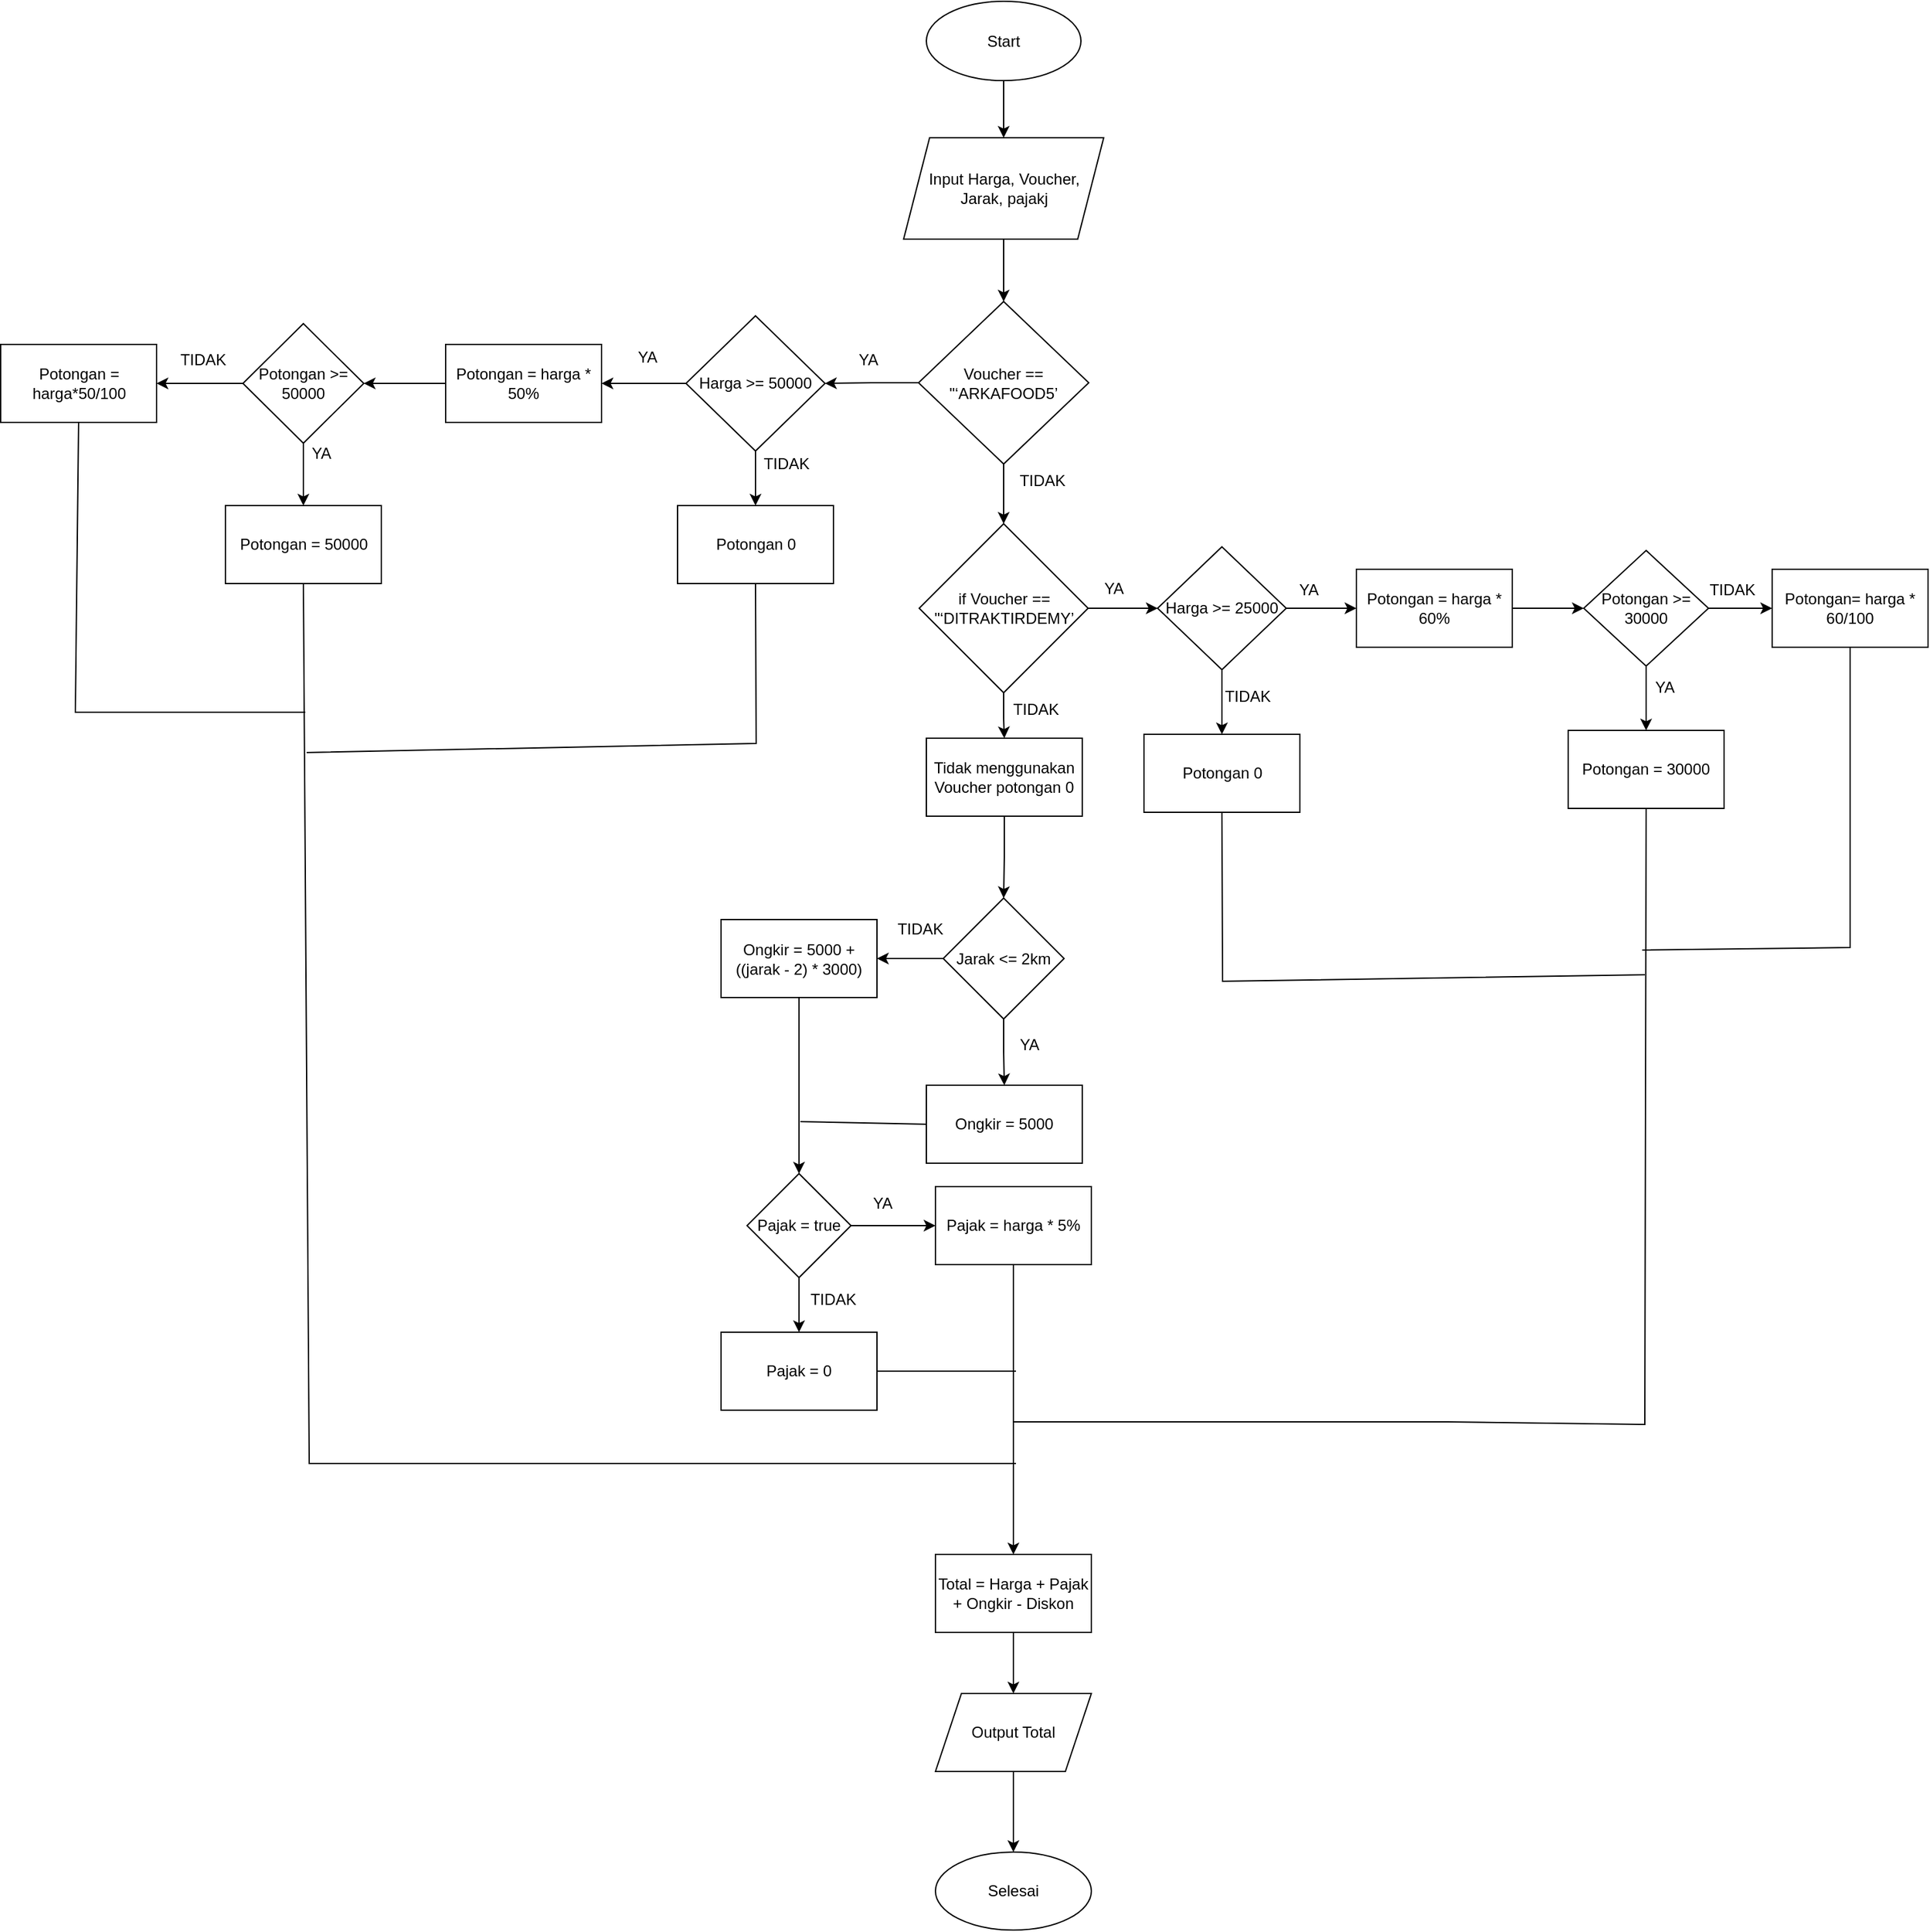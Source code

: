<mxfile version="20.6.0" type="device"><diagram id="tLbfU8F30XxoTOqCmxNG" name="Page-1"><mxGraphModel dx="2462" dy="1041" grid="0" gridSize="10" guides="1" tooltips="1" connect="1" arrows="1" fold="1" page="1" pageScale="1" pageWidth="850" pageHeight="1100" background="#ffffff" math="0" shadow="0"><root><mxCell id="0"/><mxCell id="1" parent="0"/><mxCell id="20jrtzJvjbHTmHwowpaC-3" style="edgeStyle=orthogonalEdgeStyle;rounded=0;orthogonalLoop=1;jettySize=auto;html=1;exitX=0.5;exitY=1;exitDx=0;exitDy=0;entryX=0.5;entryY=0;entryDx=0;entryDy=0;" edge="1" parent="1" source="20jrtzJvjbHTmHwowpaC-1" target="20jrtzJvjbHTmHwowpaC-2"><mxGeometry relative="1" as="geometry"/></mxCell><mxCell id="20jrtzJvjbHTmHwowpaC-1" value="Start" style="ellipse;whiteSpace=wrap;html=1;" vertex="1" parent="1"><mxGeometry x="349" y="18" width="119" height="61" as="geometry"/></mxCell><mxCell id="20jrtzJvjbHTmHwowpaC-5" style="edgeStyle=orthogonalEdgeStyle;rounded=0;orthogonalLoop=1;jettySize=auto;html=1;exitX=0.5;exitY=1;exitDx=0;exitDy=0;" edge="1" parent="1" source="20jrtzJvjbHTmHwowpaC-2" target="20jrtzJvjbHTmHwowpaC-4"><mxGeometry relative="1" as="geometry"/></mxCell><mxCell id="20jrtzJvjbHTmHwowpaC-2" value="Input Harga, Voucher, Jarak, pajakj" style="shape=parallelogram;perimeter=parallelogramPerimeter;whiteSpace=wrap;html=1;fixedSize=1;" vertex="1" parent="1"><mxGeometry x="331.5" y="123" width="154" height="78" as="geometry"/></mxCell><mxCell id="20jrtzJvjbHTmHwowpaC-7" style="edgeStyle=orthogonalEdgeStyle;rounded=0;orthogonalLoop=1;jettySize=auto;html=1;exitX=0.5;exitY=1;exitDx=0;exitDy=0;entryX=0.5;entryY=0;entryDx=0;entryDy=0;" edge="1" parent="1" source="20jrtzJvjbHTmHwowpaC-4" target="20jrtzJvjbHTmHwowpaC-6"><mxGeometry relative="1" as="geometry"/></mxCell><mxCell id="20jrtzJvjbHTmHwowpaC-9" style="edgeStyle=orthogonalEdgeStyle;rounded=0;orthogonalLoop=1;jettySize=auto;html=1;exitX=0;exitY=0.5;exitDx=0;exitDy=0;entryX=1;entryY=0.5;entryDx=0;entryDy=0;" edge="1" parent="1" source="20jrtzJvjbHTmHwowpaC-4" target="20jrtzJvjbHTmHwowpaC-10"><mxGeometry relative="1" as="geometry"><mxPoint x="251" y="312" as="targetPoint"/></mxGeometry></mxCell><mxCell id="20jrtzJvjbHTmHwowpaC-4" value="Voucher == &quot;‘ARKAFOOD5’" style="rhombus;whiteSpace=wrap;html=1;" vertex="1" parent="1"><mxGeometry x="343" y="249" width="131" height="125" as="geometry"/></mxCell><mxCell id="20jrtzJvjbHTmHwowpaC-21" value="" style="edgeStyle=orthogonalEdgeStyle;rounded=0;orthogonalLoop=1;jettySize=auto;html=1;" edge="1" parent="1" source="20jrtzJvjbHTmHwowpaC-6" target="20jrtzJvjbHTmHwowpaC-20"><mxGeometry relative="1" as="geometry"/></mxCell><mxCell id="20jrtzJvjbHTmHwowpaC-32" value="" style="edgeStyle=orthogonalEdgeStyle;rounded=0;orthogonalLoop=1;jettySize=auto;html=1;" edge="1" parent="1" source="20jrtzJvjbHTmHwowpaC-6" target="20jrtzJvjbHTmHwowpaC-31"><mxGeometry relative="1" as="geometry"/></mxCell><mxCell id="20jrtzJvjbHTmHwowpaC-6" value="if Voucher == &quot;‘DITRAKTIRDEMY’" style="rhombus;whiteSpace=wrap;html=1;" vertex="1" parent="1"><mxGeometry x="343.5" y="420" width="130" height="130" as="geometry"/></mxCell><mxCell id="20jrtzJvjbHTmHwowpaC-8" value="TIDAK" style="text;html=1;align=center;verticalAlign=middle;resizable=0;points=[];autosize=1;strokeColor=none;fillColor=none;" vertex="1" parent="1"><mxGeometry x="411" y="374" width="53" height="26" as="geometry"/></mxCell><mxCell id="20jrtzJvjbHTmHwowpaC-13" style="edgeStyle=orthogonalEdgeStyle;rounded=0;orthogonalLoop=1;jettySize=auto;html=1;exitX=0;exitY=0.5;exitDx=0;exitDy=0;entryX=1;entryY=0.5;entryDx=0;entryDy=0;" edge="1" parent="1" source="20jrtzJvjbHTmHwowpaC-10" target="20jrtzJvjbHTmHwowpaC-12"><mxGeometry relative="1" as="geometry"/></mxCell><mxCell id="20jrtzJvjbHTmHwowpaC-16" style="edgeStyle=orthogonalEdgeStyle;rounded=0;orthogonalLoop=1;jettySize=auto;html=1;exitX=0.5;exitY=1;exitDx=0;exitDy=0;entryX=0.5;entryY=0;entryDx=0;entryDy=0;" edge="1" parent="1" source="20jrtzJvjbHTmHwowpaC-10" target="20jrtzJvjbHTmHwowpaC-15"><mxGeometry relative="1" as="geometry"/></mxCell><mxCell id="20jrtzJvjbHTmHwowpaC-10" value="Harga &amp;gt;= 50000" style="rhombus;whiteSpace=wrap;html=1;" vertex="1" parent="1"><mxGeometry x="164" y="260" width="107" height="104" as="geometry"/></mxCell><mxCell id="20jrtzJvjbHTmHwowpaC-11" value="YA" style="text;html=1;align=center;verticalAlign=middle;resizable=0;points=[];autosize=1;strokeColor=none;fillColor=none;" vertex="1" parent="1"><mxGeometry x="287" y="281" width="33" height="26" as="geometry"/></mxCell><mxCell id="20jrtzJvjbHTmHwowpaC-71" style="edgeStyle=orthogonalEdgeStyle;rounded=0;orthogonalLoop=1;jettySize=auto;html=1;exitX=0;exitY=0.5;exitDx=0;exitDy=0;" edge="1" parent="1" source="20jrtzJvjbHTmHwowpaC-12" target="20jrtzJvjbHTmHwowpaC-70"><mxGeometry relative="1" as="geometry"/></mxCell><mxCell id="20jrtzJvjbHTmHwowpaC-12" value="Potongan = harga * 50%" style="rounded=0;whiteSpace=wrap;html=1;" vertex="1" parent="1"><mxGeometry x="-21" y="282" width="120" height="60" as="geometry"/></mxCell><mxCell id="20jrtzJvjbHTmHwowpaC-14" value="YA" style="text;html=1;align=center;verticalAlign=middle;resizable=0;points=[];autosize=1;strokeColor=none;fillColor=none;" vertex="1" parent="1"><mxGeometry x="117" y="279" width="33" height="26" as="geometry"/></mxCell><mxCell id="20jrtzJvjbHTmHwowpaC-15" value="Potongan 0" style="rounded=0;whiteSpace=wrap;html=1;" vertex="1" parent="1"><mxGeometry x="157.5" y="406" width="120" height="60" as="geometry"/></mxCell><mxCell id="20jrtzJvjbHTmHwowpaC-17" style="edgeStyle=orthogonalEdgeStyle;rounded=0;orthogonalLoop=1;jettySize=auto;html=1;exitX=0.5;exitY=1;exitDx=0;exitDy=0;" edge="1" parent="1" source="20jrtzJvjbHTmHwowpaC-15" target="20jrtzJvjbHTmHwowpaC-15"><mxGeometry relative="1" as="geometry"/></mxCell><mxCell id="20jrtzJvjbHTmHwowpaC-18" value="TIDAK" style="text;html=1;align=center;verticalAlign=middle;resizable=0;points=[];autosize=1;strokeColor=none;fillColor=none;" vertex="1" parent="1"><mxGeometry x="214" y="361" width="53" height="26" as="geometry"/></mxCell><mxCell id="20jrtzJvjbHTmHwowpaC-23" value="" style="edgeStyle=orthogonalEdgeStyle;rounded=0;orthogonalLoop=1;jettySize=auto;html=1;" edge="1" parent="1" source="20jrtzJvjbHTmHwowpaC-20" target="20jrtzJvjbHTmHwowpaC-22"><mxGeometry relative="1" as="geometry"/></mxCell><mxCell id="20jrtzJvjbHTmHwowpaC-26" value="" style="edgeStyle=orthogonalEdgeStyle;rounded=0;orthogonalLoop=1;jettySize=auto;html=1;" edge="1" parent="1" source="20jrtzJvjbHTmHwowpaC-20" target="20jrtzJvjbHTmHwowpaC-25"><mxGeometry relative="1" as="geometry"/></mxCell><mxCell id="20jrtzJvjbHTmHwowpaC-20" value="Harga &amp;gt;= 25000" style="rhombus;whiteSpace=wrap;html=1;" vertex="1" parent="1"><mxGeometry x="527" y="437.75" width="99" height="94.5" as="geometry"/></mxCell><mxCell id="20jrtzJvjbHTmHwowpaC-82" style="edgeStyle=orthogonalEdgeStyle;rounded=0;orthogonalLoop=1;jettySize=auto;html=1;exitX=1;exitY=0.5;exitDx=0;exitDy=0;entryX=0;entryY=0.5;entryDx=0;entryDy=0;" edge="1" parent="1" source="20jrtzJvjbHTmHwowpaC-22" target="20jrtzJvjbHTmHwowpaC-81"><mxGeometry relative="1" as="geometry"/></mxCell><mxCell id="20jrtzJvjbHTmHwowpaC-22" value="Potongan = harga * 60%" style="whiteSpace=wrap;html=1;" vertex="1" parent="1"><mxGeometry x="680" y="455" width="120" height="60" as="geometry"/></mxCell><mxCell id="20jrtzJvjbHTmHwowpaC-25" value="Potongan 0" style="whiteSpace=wrap;html=1;" vertex="1" parent="1"><mxGeometry x="516.5" y="582" width="120" height="60" as="geometry"/></mxCell><mxCell id="20jrtzJvjbHTmHwowpaC-27" value="TIDAK" style="text;html=1;align=center;verticalAlign=middle;resizable=0;points=[];autosize=1;strokeColor=none;fillColor=none;" vertex="1" parent="1"><mxGeometry x="569" y="540" width="53" height="26" as="geometry"/></mxCell><mxCell id="20jrtzJvjbHTmHwowpaC-28" value="YA" style="text;html=1;align=center;verticalAlign=middle;resizable=0;points=[];autosize=1;strokeColor=none;fillColor=none;" vertex="1" parent="1"><mxGeometry x="626" y="458" width="33" height="26" as="geometry"/></mxCell><mxCell id="20jrtzJvjbHTmHwowpaC-29" value="YA" style="text;html=1;align=center;verticalAlign=middle;resizable=0;points=[];autosize=1;strokeColor=none;fillColor=none;" vertex="1" parent="1"><mxGeometry x="476" y="457" width="33" height="26" as="geometry"/></mxCell><mxCell id="20jrtzJvjbHTmHwowpaC-35" value="" style="edgeStyle=orthogonalEdgeStyle;rounded=0;orthogonalLoop=1;jettySize=auto;html=1;" edge="1" parent="1" source="20jrtzJvjbHTmHwowpaC-31" target="20jrtzJvjbHTmHwowpaC-34"><mxGeometry relative="1" as="geometry"/></mxCell><mxCell id="20jrtzJvjbHTmHwowpaC-31" value="Tidak menggunakan Voucher potongan 0" style="whiteSpace=wrap;html=1;" vertex="1" parent="1"><mxGeometry x="349" y="585" width="120" height="60" as="geometry"/></mxCell><mxCell id="20jrtzJvjbHTmHwowpaC-33" value="TIDAK" style="text;html=1;align=center;verticalAlign=middle;resizable=0;points=[];autosize=1;strokeColor=none;fillColor=none;" vertex="1" parent="1"><mxGeometry x="406" y="550" width="53" height="26" as="geometry"/></mxCell><mxCell id="20jrtzJvjbHTmHwowpaC-37" style="edgeStyle=orthogonalEdgeStyle;rounded=0;orthogonalLoop=1;jettySize=auto;html=1;exitX=0.5;exitY=1;exitDx=0;exitDy=0;entryX=0.5;entryY=0;entryDx=0;entryDy=0;" edge="1" parent="1" source="20jrtzJvjbHTmHwowpaC-34" target="20jrtzJvjbHTmHwowpaC-42"><mxGeometry relative="1" as="geometry"><mxPoint x="409" y="855" as="targetPoint"/></mxGeometry></mxCell><mxCell id="20jrtzJvjbHTmHwowpaC-39" value="" style="edgeStyle=orthogonalEdgeStyle;rounded=0;orthogonalLoop=1;jettySize=auto;html=1;" edge="1" parent="1" source="20jrtzJvjbHTmHwowpaC-34" target="20jrtzJvjbHTmHwowpaC-38"><mxGeometry relative="1" as="geometry"/></mxCell><mxCell id="20jrtzJvjbHTmHwowpaC-34" value="Jarak &amp;lt;= 2km" style="rhombus;whiteSpace=wrap;html=1;" vertex="1" parent="1"><mxGeometry x="362" y="708" width="93" height="93" as="geometry"/></mxCell><mxCell id="20jrtzJvjbHTmHwowpaC-46" style="edgeStyle=orthogonalEdgeStyle;rounded=0;orthogonalLoop=1;jettySize=auto;html=1;exitX=0.5;exitY=1;exitDx=0;exitDy=0;entryX=0.5;entryY=0;entryDx=0;entryDy=0;" edge="1" parent="1" source="20jrtzJvjbHTmHwowpaC-38" target="20jrtzJvjbHTmHwowpaC-44"><mxGeometry relative="1" as="geometry"/></mxCell><mxCell id="20jrtzJvjbHTmHwowpaC-38" value="Ongkir = 5000 + ((jarak - 2) * 3000)" style="whiteSpace=wrap;html=1;" vertex="1" parent="1"><mxGeometry x="191" y="724.5" width="120" height="60" as="geometry"/></mxCell><mxCell id="20jrtzJvjbHTmHwowpaC-40" value="TIDAK" style="text;html=1;align=center;verticalAlign=middle;resizable=0;points=[];autosize=1;strokeColor=none;fillColor=none;" vertex="1" parent="1"><mxGeometry x="317" y="719" width="53" height="26" as="geometry"/></mxCell><mxCell id="20jrtzJvjbHTmHwowpaC-41" value="YA" style="text;html=1;align=center;verticalAlign=middle;resizable=0;points=[];autosize=1;strokeColor=none;fillColor=none;" vertex="1" parent="1"><mxGeometry x="411" y="808" width="33" height="26" as="geometry"/></mxCell><mxCell id="20jrtzJvjbHTmHwowpaC-42" value="Ongkir = 5000" style="rounded=0;whiteSpace=wrap;html=1;" vertex="1" parent="1"><mxGeometry x="349" y="852" width="120" height="60" as="geometry"/></mxCell><mxCell id="20jrtzJvjbHTmHwowpaC-51" style="edgeStyle=orthogonalEdgeStyle;rounded=0;orthogonalLoop=1;jettySize=auto;html=1;exitX=0.5;exitY=1;exitDx=0;exitDy=0;entryX=0.5;entryY=0;entryDx=0;entryDy=0;" edge="1" parent="1" source="20jrtzJvjbHTmHwowpaC-44" target="20jrtzJvjbHTmHwowpaC-53"><mxGeometry relative="1" as="geometry"><mxPoint x="251" y="1058.333" as="targetPoint"/></mxGeometry></mxCell><mxCell id="20jrtzJvjbHTmHwowpaC-56" style="edgeStyle=orthogonalEdgeStyle;rounded=0;orthogonalLoop=1;jettySize=auto;html=1;exitX=1;exitY=0.5;exitDx=0;exitDy=0;" edge="1" parent="1" source="20jrtzJvjbHTmHwowpaC-44" target="20jrtzJvjbHTmHwowpaC-54"><mxGeometry relative="1" as="geometry"/></mxCell><mxCell id="20jrtzJvjbHTmHwowpaC-44" value="Pajak = true" style="rhombus;whiteSpace=wrap;html=1;" vertex="1" parent="1"><mxGeometry x="211" y="920" width="80" height="80" as="geometry"/></mxCell><mxCell id="20jrtzJvjbHTmHwowpaC-49" value="" style="endArrow=none;html=1;rounded=0;exitX=0;exitY=0.5;exitDx=0;exitDy=0;" edge="1" parent="1" source="20jrtzJvjbHTmHwowpaC-42"><mxGeometry width="50" height="50" relative="1" as="geometry"><mxPoint x="398" y="825" as="sourcePoint"/><mxPoint x="252" y="880" as="targetPoint"/></mxGeometry></mxCell><mxCell id="20jrtzJvjbHTmHwowpaC-53" value="Pajak = 0" style="rounded=0;whiteSpace=wrap;html=1;" vertex="1" parent="1"><mxGeometry x="191" y="1042" width="120" height="60" as="geometry"/></mxCell><mxCell id="20jrtzJvjbHTmHwowpaC-59" style="edgeStyle=orthogonalEdgeStyle;rounded=0;orthogonalLoop=1;jettySize=auto;html=1;exitX=0.5;exitY=1;exitDx=0;exitDy=0;entryX=0.5;entryY=0;entryDx=0;entryDy=0;" edge="1" parent="1" source="20jrtzJvjbHTmHwowpaC-54" target="20jrtzJvjbHTmHwowpaC-55"><mxGeometry relative="1" as="geometry"/></mxCell><mxCell id="20jrtzJvjbHTmHwowpaC-54" value="Pajak = harga * 5%" style="rounded=0;whiteSpace=wrap;html=1;" vertex="1" parent="1"><mxGeometry x="356" y="930" width="120" height="60" as="geometry"/></mxCell><mxCell id="20jrtzJvjbHTmHwowpaC-63" style="edgeStyle=orthogonalEdgeStyle;rounded=0;orthogonalLoop=1;jettySize=auto;html=1;exitX=0.5;exitY=1;exitDx=0;exitDy=0;" edge="1" parent="1" source="20jrtzJvjbHTmHwowpaC-55" target="20jrtzJvjbHTmHwowpaC-62"><mxGeometry relative="1" as="geometry"/></mxCell><mxCell id="20jrtzJvjbHTmHwowpaC-55" value="Total = Harga + Pajak + Ongkir - Diskon" style="rounded=0;whiteSpace=wrap;html=1;" vertex="1" parent="1"><mxGeometry x="356" y="1213" width="120" height="60" as="geometry"/></mxCell><mxCell id="20jrtzJvjbHTmHwowpaC-57" value="YA" style="text;html=1;align=center;verticalAlign=middle;resizable=0;points=[];autosize=1;strokeColor=none;fillColor=none;" vertex="1" parent="1"><mxGeometry x="298.5" y="930" width="33" height="26" as="geometry"/></mxCell><mxCell id="20jrtzJvjbHTmHwowpaC-58" value="TIDAK" style="text;html=1;align=center;verticalAlign=middle;resizable=0;points=[];autosize=1;strokeColor=none;fillColor=none;" vertex="1" parent="1"><mxGeometry x="250" y="1004" width="53" height="26" as="geometry"/></mxCell><mxCell id="20jrtzJvjbHTmHwowpaC-61" value="" style="endArrow=none;html=1;rounded=0;exitX=1;exitY=0.5;exitDx=0;exitDy=0;" edge="1" parent="1" source="20jrtzJvjbHTmHwowpaC-53"><mxGeometry width="50" height="50" relative="1" as="geometry"><mxPoint x="302" y="1017" as="sourcePoint"/><mxPoint x="418" y="1072" as="targetPoint"/></mxGeometry></mxCell><mxCell id="20jrtzJvjbHTmHwowpaC-65" value="" style="edgeStyle=orthogonalEdgeStyle;rounded=0;orthogonalLoop=1;jettySize=auto;html=1;" edge="1" parent="1" source="20jrtzJvjbHTmHwowpaC-62" target="20jrtzJvjbHTmHwowpaC-64"><mxGeometry relative="1" as="geometry"/></mxCell><mxCell id="20jrtzJvjbHTmHwowpaC-62" value="Output Total" style="shape=parallelogram;perimeter=parallelogramPerimeter;whiteSpace=wrap;html=1;fixedSize=1;" vertex="1" parent="1"><mxGeometry x="356" y="1320" width="120" height="60" as="geometry"/></mxCell><mxCell id="20jrtzJvjbHTmHwowpaC-64" value="Selesai" style="ellipse;whiteSpace=wrap;html=1;" vertex="1" parent="1"><mxGeometry x="356" y="1442" width="120" height="60" as="geometry"/></mxCell><mxCell id="20jrtzJvjbHTmHwowpaC-66" value="" style="endArrow=none;html=1;rounded=0;entryX=0.5;entryY=1;entryDx=0;entryDy=0;" edge="1" parent="1" target="20jrtzJvjbHTmHwowpaC-73"><mxGeometry width="50" height="50" relative="1" as="geometry"><mxPoint x="418" y="1143" as="sourcePoint"/><mxPoint x="-131.704" y="666" as="targetPoint"/><Array as="points"><mxPoint x="51" y="1143"/><mxPoint x="32" y="1143"/><mxPoint x="-126" y="1143"/></Array></mxGeometry></mxCell><mxCell id="20jrtzJvjbHTmHwowpaC-68" value="" style="endArrow=none;html=1;rounded=0;entryX=0.5;entryY=1;entryDx=0;entryDy=0;" edge="1" parent="1" target="20jrtzJvjbHTmHwowpaC-83"><mxGeometry width="50" height="50" relative="1" as="geometry"><mxPoint x="416" y="1111" as="sourcePoint"/><mxPoint x="794" y="655" as="targetPoint"/><Array as="points"><mxPoint x="750" y="1111"/><mxPoint x="902" y="1113"/></Array></mxGeometry></mxCell><mxCell id="20jrtzJvjbHTmHwowpaC-69" value="" style="endArrow=none;html=1;rounded=0;entryX=0.5;entryY=1;entryDx=0;entryDy=0;" edge="1" parent="1" target="20jrtzJvjbHTmHwowpaC-25"><mxGeometry width="50" height="50" relative="1" as="geometry"><mxPoint x="902" y="767" as="sourcePoint"/><mxPoint x="352" y="867" as="targetPoint"/><Array as="points"><mxPoint x="577" y="772"/></Array></mxGeometry></mxCell><mxCell id="20jrtzJvjbHTmHwowpaC-74" style="edgeStyle=orthogonalEdgeStyle;rounded=0;orthogonalLoop=1;jettySize=auto;html=1;exitX=0.5;exitY=1;exitDx=0;exitDy=0;" edge="1" parent="1" source="20jrtzJvjbHTmHwowpaC-70" target="20jrtzJvjbHTmHwowpaC-73"><mxGeometry relative="1" as="geometry"/></mxCell><mxCell id="20jrtzJvjbHTmHwowpaC-78" value="" style="edgeStyle=orthogonalEdgeStyle;rounded=0;orthogonalLoop=1;jettySize=auto;html=1;" edge="1" parent="1" source="20jrtzJvjbHTmHwowpaC-70" target="20jrtzJvjbHTmHwowpaC-77"><mxGeometry relative="1" as="geometry"/></mxCell><mxCell id="20jrtzJvjbHTmHwowpaC-70" value="Potongan &amp;gt;= 50000" style="rhombus;whiteSpace=wrap;html=1;" vertex="1" parent="1"><mxGeometry x="-177" y="266" width="93" height="92" as="geometry"/></mxCell><mxCell id="20jrtzJvjbHTmHwowpaC-73" value="Potongan = 50000" style="rounded=0;whiteSpace=wrap;html=1;" vertex="1" parent="1"><mxGeometry x="-190.5" y="406" width="120" height="60" as="geometry"/></mxCell><mxCell id="20jrtzJvjbHTmHwowpaC-75" value="YA" style="text;html=1;align=center;verticalAlign=middle;resizable=0;points=[];autosize=1;strokeColor=none;fillColor=none;" vertex="1" parent="1"><mxGeometry x="-134" y="353" width="33" height="26" as="geometry"/></mxCell><mxCell id="20jrtzJvjbHTmHwowpaC-77" value="Potongan = harga*50/100" style="whiteSpace=wrap;html=1;" vertex="1" parent="1"><mxGeometry x="-363.5" y="282" width="120" height="60" as="geometry"/></mxCell><mxCell id="20jrtzJvjbHTmHwowpaC-79" value="" style="endArrow=none;html=1;rounded=0;entryX=0.5;entryY=1;entryDx=0;entryDy=0;" edge="1" parent="1" target="20jrtzJvjbHTmHwowpaC-15"><mxGeometry width="50" height="50" relative="1" as="geometry"><mxPoint x="-128" y="596" as="sourcePoint"/><mxPoint x="276" y="453" as="targetPoint"/><Array as="points"><mxPoint x="218" y="589"/></Array></mxGeometry></mxCell><mxCell id="20jrtzJvjbHTmHwowpaC-80" value="" style="endArrow=none;html=1;rounded=0;entryX=0.5;entryY=1;entryDx=0;entryDy=0;" edge="1" parent="1" target="20jrtzJvjbHTmHwowpaC-77"><mxGeometry width="50" height="50" relative="1" as="geometry"><mxPoint x="-129" y="565" as="sourcePoint"/><mxPoint x="276" y="453" as="targetPoint"/><Array as="points"><mxPoint x="-306" y="565"/></Array></mxGeometry></mxCell><mxCell id="20jrtzJvjbHTmHwowpaC-84" value="" style="edgeStyle=orthogonalEdgeStyle;rounded=0;orthogonalLoop=1;jettySize=auto;html=1;" edge="1" parent="1" source="20jrtzJvjbHTmHwowpaC-81" target="20jrtzJvjbHTmHwowpaC-83"><mxGeometry relative="1" as="geometry"/></mxCell><mxCell id="20jrtzJvjbHTmHwowpaC-86" value="" style="edgeStyle=orthogonalEdgeStyle;rounded=0;orthogonalLoop=1;jettySize=auto;html=1;" edge="1" parent="1" source="20jrtzJvjbHTmHwowpaC-81" target="20jrtzJvjbHTmHwowpaC-85"><mxGeometry relative="1" as="geometry"/></mxCell><mxCell id="20jrtzJvjbHTmHwowpaC-81" value="Potongan &amp;gt;= 30000" style="rhombus;whiteSpace=wrap;html=1;" vertex="1" parent="1"><mxGeometry x="855" y="440.5" width="96" height="89" as="geometry"/></mxCell><mxCell id="20jrtzJvjbHTmHwowpaC-83" value="Potongan = 30000" style="whiteSpace=wrap;html=1;" vertex="1" parent="1"><mxGeometry x="843" y="579" width="120" height="60" as="geometry"/></mxCell><mxCell id="20jrtzJvjbHTmHwowpaC-85" value="Potongan= harga * 60/100" style="whiteSpace=wrap;html=1;" vertex="1" parent="1"><mxGeometry x="1000" y="455" width="120" height="60" as="geometry"/></mxCell><mxCell id="20jrtzJvjbHTmHwowpaC-87" value="" style="endArrow=none;html=1;rounded=0;entryX=0.5;entryY=1;entryDx=0;entryDy=0;" edge="1" parent="1" target="20jrtzJvjbHTmHwowpaC-85"><mxGeometry width="50" height="50" relative="1" as="geometry"><mxPoint x="900" y="748" as="sourcePoint"/><mxPoint x="653" y="787" as="targetPoint"/><Array as="points"><mxPoint x="1060" y="746"/></Array></mxGeometry></mxCell><mxCell id="20jrtzJvjbHTmHwowpaC-88" value="YA" style="text;html=1;align=center;verticalAlign=middle;resizable=0;points=[];autosize=1;strokeColor=none;fillColor=none;" vertex="1" parent="1"><mxGeometry x="900" y="533" width="33" height="26" as="geometry"/></mxCell><mxCell id="20jrtzJvjbHTmHwowpaC-89" value="TIDAK" style="text;html=1;align=center;verticalAlign=middle;resizable=0;points=[];autosize=1;strokeColor=none;fillColor=none;" vertex="1" parent="1"><mxGeometry x="942" y="458" width="53" height="26" as="geometry"/></mxCell><mxCell id="20jrtzJvjbHTmHwowpaC-90" value="TIDAK" style="text;html=1;align=center;verticalAlign=middle;resizable=0;points=[];autosize=1;strokeColor=none;fillColor=none;" vertex="1" parent="1"><mxGeometry x="-235" y="281" width="53" height="26" as="geometry"/></mxCell></root></mxGraphModel></diagram></mxfile>